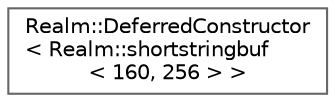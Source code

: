 digraph "Graphical Class Hierarchy"
{
 // LATEX_PDF_SIZE
  bgcolor="transparent";
  edge [fontname=Helvetica,fontsize=10,labelfontname=Helvetica,labelfontsize=10];
  node [fontname=Helvetica,fontsize=10,shape=box,height=0.2,width=0.4];
  rankdir="LR";
  Node0 [id="Node000000",label="Realm::DeferredConstructor\l\< Realm::shortstringbuf\l\< 160, 256 \> \>",height=0.2,width=0.4,color="grey40", fillcolor="white", style="filled",URL="$classRealm_1_1DeferredConstructor.html",tooltip=" "];
}
